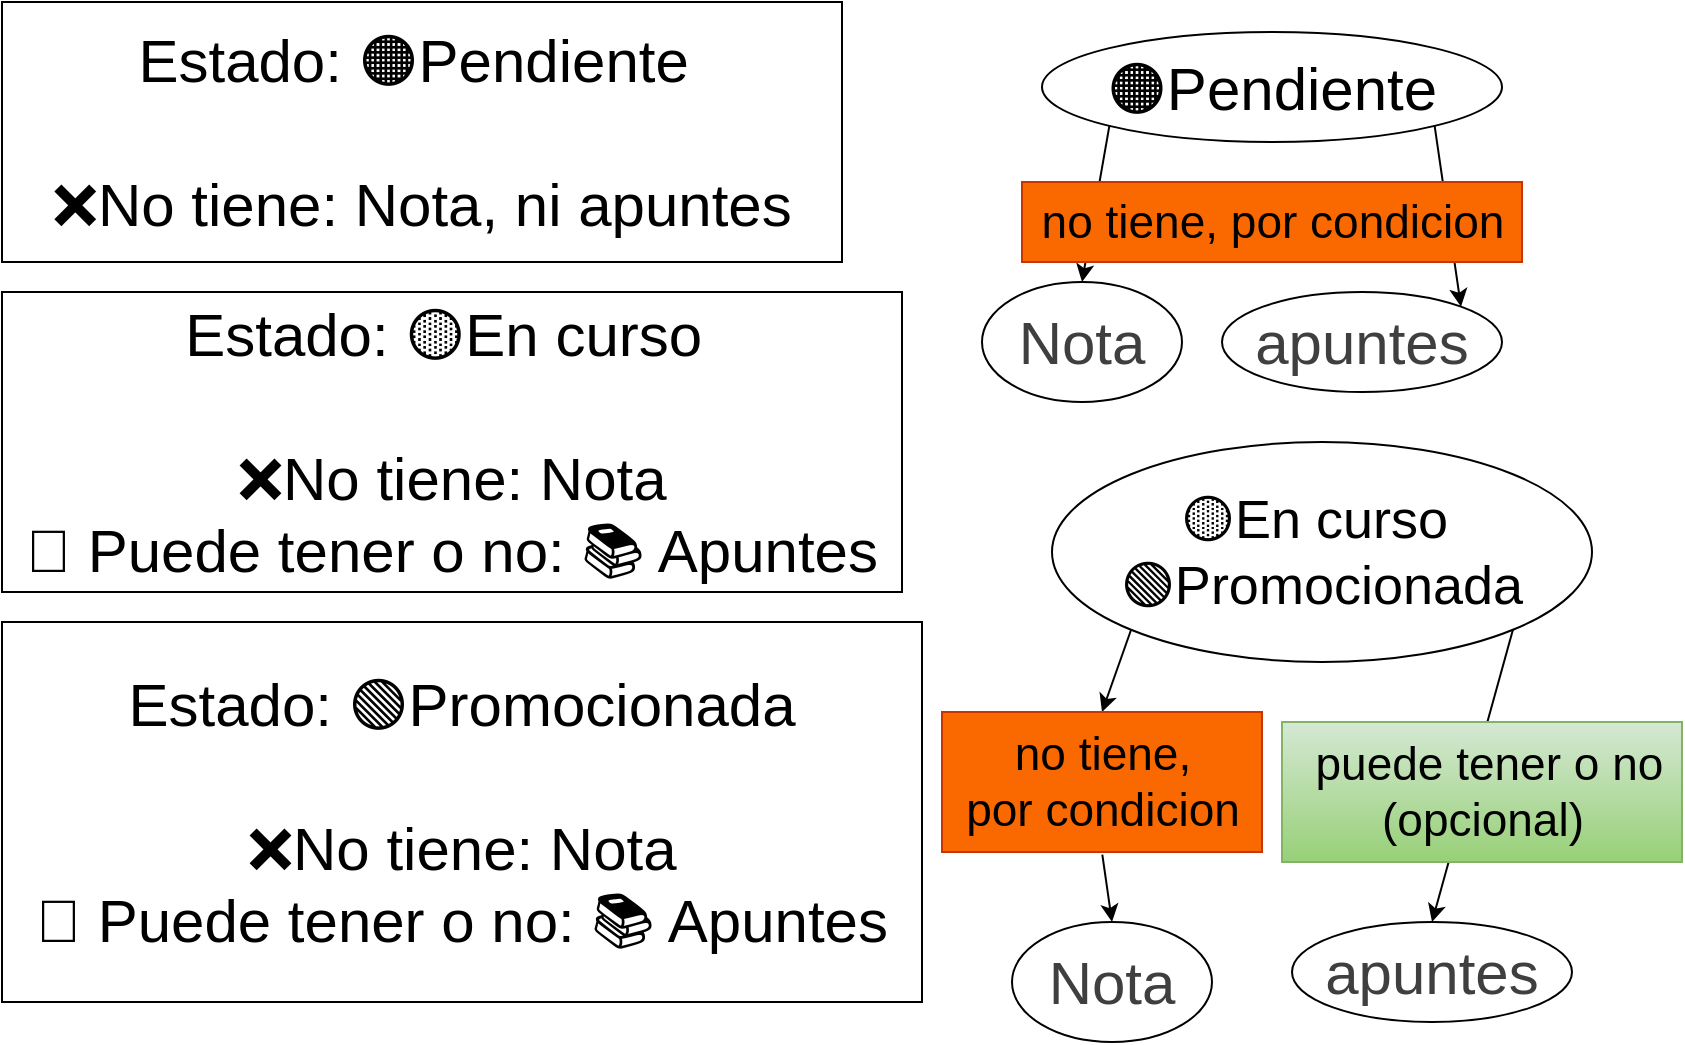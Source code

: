 <mxfile>
    <diagram name="Página-1" id="9b8VLnj8Mz3aVBrHHbm3">
        <mxGraphModel dx="958" dy="466" grid="1" gridSize="10" guides="1" tooltips="1" connect="1" arrows="1" fold="1" page="1" pageScale="1" pageWidth="1169" pageHeight="827" math="0" shadow="0">
            <root>
                <mxCell id="0"/>
                <mxCell id="1" parent="0"/>
                <mxCell id="Bveqn131Wfzq2yRQzuPB-2" value="Estado: 🟠Pendiente&amp;nbsp;&lt;br&gt;&lt;br&gt;&lt;div&gt;❌No tiene: Nota, ni apuntes&lt;br&gt;&lt;/div&gt;" style="rounded=0;whiteSpace=wrap;html=1;fontSize=30;" parent="1" vertex="1">
                    <mxGeometry x="250" y="130" width="420" height="130" as="geometry"/>
                </mxCell>
                <mxCell id="Bveqn131Wfzq2yRQzuPB-3" value="Estado: 🟡En curso&amp;nbsp;&lt;br&gt;&lt;br&gt;❌No tiene: Nota&lt;br&gt;&lt;div&gt;&lt;span style=&quot;background-color: transparent; color: light-dark(rgb(0, 0, 0), rgb(255, 255, 255));&quot;&gt;🔰&lt;/span&gt;&lt;span style=&quot;background-color: transparent; color: light-dark(rgb(0, 0, 0), rgb(255, 255, 255));&quot;&gt;&amp;nbsp;&lt;/span&gt;Puede tener o no: 📚 Apuntes&lt;/div&gt;" style="rounded=0;whiteSpace=wrap;html=1;fontSize=30;" parent="1" vertex="1">
                    <mxGeometry x="250" y="275" width="450" height="150" as="geometry"/>
                </mxCell>
                <mxCell id="Bveqn131Wfzq2yRQzuPB-4" value="Estado: 🟢Promocionada&lt;br&gt;&lt;br&gt;&lt;div&gt;❌No tiene: Nota&lt;br&gt;🔰 Puede tener o no: 📚 Apuntes&lt;/div&gt;" style="rounded=0;whiteSpace=wrap;html=1;fontSize=30;" parent="1" vertex="1">
                    <mxGeometry x="250" y="440" width="460" height="190" as="geometry"/>
                </mxCell>
                <mxCell id="5" style="edgeStyle=none;html=1;exitX=0;exitY=1;exitDx=0;exitDy=0;entryX=0.5;entryY=0;entryDx=0;entryDy=0;" edge="1" parent="1" source="2" target="3">
                    <mxGeometry relative="1" as="geometry"/>
                </mxCell>
                <mxCell id="6" style="edgeStyle=none;html=1;exitX=1;exitY=1;exitDx=0;exitDy=0;entryX=1;entryY=0;entryDx=0;entryDy=0;" edge="1" parent="1" source="2" target="4">
                    <mxGeometry relative="1" as="geometry"/>
                </mxCell>
                <mxCell id="2" value="&lt;span style=&quot;color: rgb(0, 0, 0); font-size: 30px;&quot;&gt;🟠Pendiente&lt;/span&gt;" style="ellipse;whiteSpace=wrap;html=1;" vertex="1" parent="1">
                    <mxGeometry x="770" y="145" width="230" height="55" as="geometry"/>
                </mxCell>
                <mxCell id="3" value="&lt;span style=&quot;color: rgb(63, 63, 63); font-size: 30px;&quot;&gt;Nota&lt;/span&gt;" style="ellipse;whiteSpace=wrap;html=1;" vertex="1" parent="1">
                    <mxGeometry x="740" y="270" width="100" height="60" as="geometry"/>
                </mxCell>
                <mxCell id="4" value="&lt;span style=&quot;color: rgb(63, 63, 63); font-size: 30px;&quot;&gt;apuntes&lt;/span&gt;" style="ellipse;whiteSpace=wrap;html=1;" vertex="1" parent="1">
                    <mxGeometry x="860" y="275" width="140" height="50" as="geometry"/>
                </mxCell>
                <mxCell id="7" value="no tiene, por condicion" style="text;html=1;align=center;verticalAlign=middle;resizable=0;points=[];autosize=1;strokeColor=#C73500;fillColor=#fa6800;fontSize=23;fontColor=#000000;" vertex="1" parent="1">
                    <mxGeometry x="760" y="220" width="250" height="40" as="geometry"/>
                </mxCell>
                <mxCell id="8" style="edgeStyle=none;html=1;exitX=0.501;exitY=1.018;exitDx=0;exitDy=0;entryX=0.5;entryY=0;entryDx=0;entryDy=0;exitPerimeter=0;" edge="1" parent="1" source="13" target="11">
                    <mxGeometry relative="1" as="geometry"/>
                </mxCell>
                <mxCell id="9" style="edgeStyle=none;html=1;exitX=1;exitY=1;exitDx=0;exitDy=0;entryX=0.5;entryY=0;entryDx=0;entryDy=0;" edge="1" parent="1" source="10" target="12">
                    <mxGeometry relative="1" as="geometry"/>
                </mxCell>
                <mxCell id="10" value="&lt;span style=&quot;color: rgb(0, 0, 0);&quot;&gt;&lt;font style=&quot;font-size: 27px;&quot;&gt;🟡En curso&amp;nbsp;&lt;br&gt;&lt;span style=&quot;color: rgb(0, 0, 0);&quot;&gt;🟢Promocionada&lt;/span&gt;&lt;/font&gt;&lt;/span&gt;" style="ellipse;whiteSpace=wrap;html=1;" vertex="1" parent="1">
                    <mxGeometry x="775" y="350" width="270" height="110" as="geometry"/>
                </mxCell>
                <mxCell id="11" value="&lt;span style=&quot;color: rgb(63, 63, 63); font-size: 30px;&quot;&gt;Nota&lt;/span&gt;" style="ellipse;whiteSpace=wrap;html=1;" vertex="1" parent="1">
                    <mxGeometry x="755" y="590" width="100" height="60" as="geometry"/>
                </mxCell>
                <mxCell id="12" value="&lt;span style=&quot;color: rgb(63, 63, 63); font-size: 30px;&quot;&gt;apuntes&lt;/span&gt;" style="ellipse;whiteSpace=wrap;html=1;" vertex="1" parent="1">
                    <mxGeometry x="895" y="590" width="140" height="50" as="geometry"/>
                </mxCell>
                <mxCell id="15" value="" style="edgeStyle=none;html=1;exitX=0;exitY=1;exitDx=0;exitDy=0;entryX=0.5;entryY=0;entryDx=0;entryDy=0;" edge="1" parent="1" source="10" target="13">
                    <mxGeometry relative="1" as="geometry">
                        <mxPoint x="819" y="453" as="sourcePoint"/>
                        <mxPoint x="805" y="590" as="targetPoint"/>
                    </mxGeometry>
                </mxCell>
                <mxCell id="13" value="no tiene, &lt;br&gt;por condicion" style="text;html=1;align=center;verticalAlign=middle;resizable=0;points=[];autosize=1;strokeColor=#C73500;fillColor=#fa6800;fontSize=23;fontColor=#000000;" vertex="1" parent="1">
                    <mxGeometry x="720" y="485" width="160" height="70" as="geometry"/>
                </mxCell>
                <mxCell id="16" value="&amp;nbsp;puede tener o no&lt;br&gt;(opcional)" style="text;html=1;align=center;verticalAlign=middle;resizable=0;points=[];autosize=1;strokeColor=#82b366;fillColor=#d5e8d4;fontSize=23;gradientColor=#97d077;" vertex="1" parent="1">
                    <mxGeometry x="890" y="490" width="200" height="70" as="geometry"/>
                </mxCell>
            </root>
        </mxGraphModel>
    </diagram>
</mxfile>